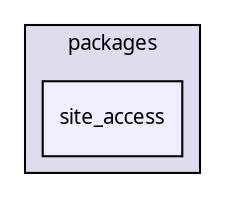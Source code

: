 digraph "packages/site/packages/site_access/" {
  compound=true
  node [ fontsize="10", fontname="FreeSans.ttf"];
  edge [ labelfontsize="10", labelfontname="FreeSans.ttf"];
  subgraph clusterdir_4a1aec504d74f97d981a0722faa8dfd1 {
    graph [ bgcolor="#ddddee", pencolor="black", label="packages" fontname="FreeSans.ttf", fontsize="10", URL="dir_4a1aec504d74f97d981a0722faa8dfd1.html"]
  dir_89e3d2a036bfee0d26418b0f4f46be6f [shape=box, label="site_access", style="filled", fillcolor="#eeeeff", pencolor="black", URL="dir_89e3d2a036bfee0d26418b0f4f46be6f.html"];
  }
}
